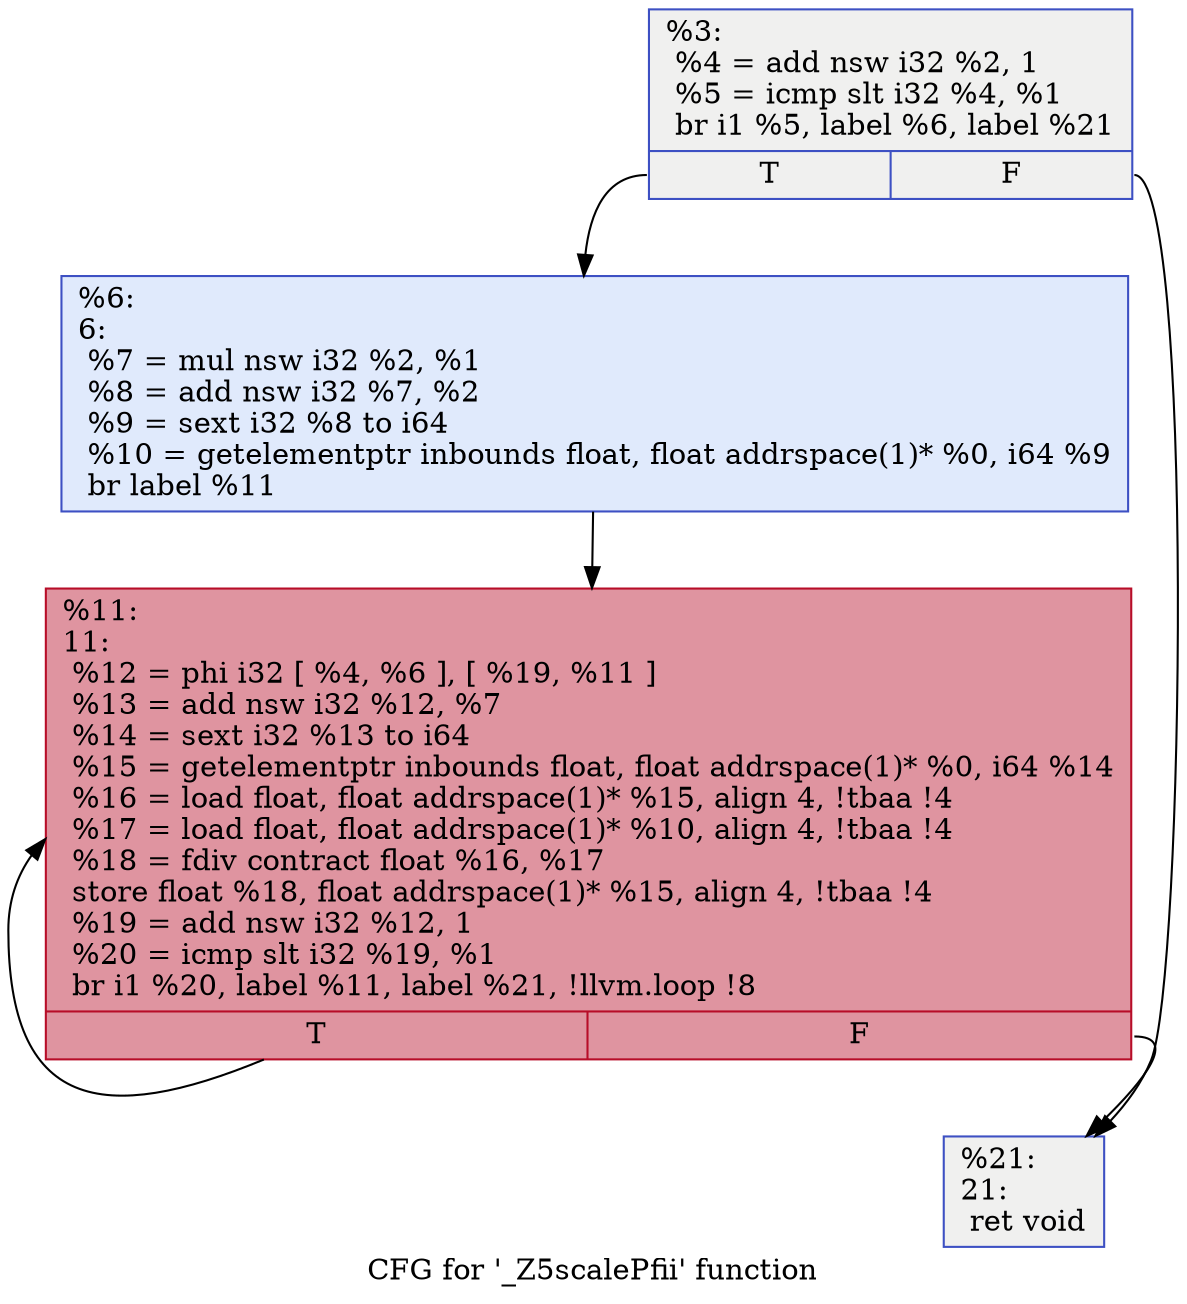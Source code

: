 digraph "CFG for '_Z5scalePfii' function" {
	label="CFG for '_Z5scalePfii' function";

	Node0x5d25cd0 [shape=record,color="#3d50c3ff", style=filled, fillcolor="#dedcdb70",label="{%3:\l  %4 = add nsw i32 %2, 1\l  %5 = icmp slt i32 %4, %1\l  br i1 %5, label %6, label %21\l|{<s0>T|<s1>F}}"];
	Node0x5d25cd0:s0 -> Node0x5d264a0;
	Node0x5d25cd0:s1 -> Node0x5d26530;
	Node0x5d264a0 [shape=record,color="#3d50c3ff", style=filled, fillcolor="#b9d0f970",label="{%6:\l6:                                                \l  %7 = mul nsw i32 %2, %1\l  %8 = add nsw i32 %7, %2\l  %9 = sext i32 %8 to i64\l  %10 = getelementptr inbounds float, float addrspace(1)* %0, i64 %9\l  br label %11\l}"];
	Node0x5d264a0 -> Node0x5d263c0;
	Node0x5d263c0 [shape=record,color="#b70d28ff", style=filled, fillcolor="#b70d2870",label="{%11:\l11:                                               \l  %12 = phi i32 [ %4, %6 ], [ %19, %11 ]\l  %13 = add nsw i32 %12, %7\l  %14 = sext i32 %13 to i64\l  %15 = getelementptr inbounds float, float addrspace(1)* %0, i64 %14\l  %16 = load float, float addrspace(1)* %15, align 4, !tbaa !4\l  %17 = load float, float addrspace(1)* %10, align 4, !tbaa !4\l  %18 = fdiv contract float %16, %17\l  store float %18, float addrspace(1)* %15, align 4, !tbaa !4\l  %19 = add nsw i32 %12, 1\l  %20 = icmp slt i32 %19, %1\l  br i1 %20, label %11, label %21, !llvm.loop !8\l|{<s0>T|<s1>F}}"];
	Node0x5d263c0:s0 -> Node0x5d263c0;
	Node0x5d263c0:s1 -> Node0x5d26530;
	Node0x5d26530 [shape=record,color="#3d50c3ff", style=filled, fillcolor="#dedcdb70",label="{%21:\l21:                                               \l  ret void\l}"];
}
